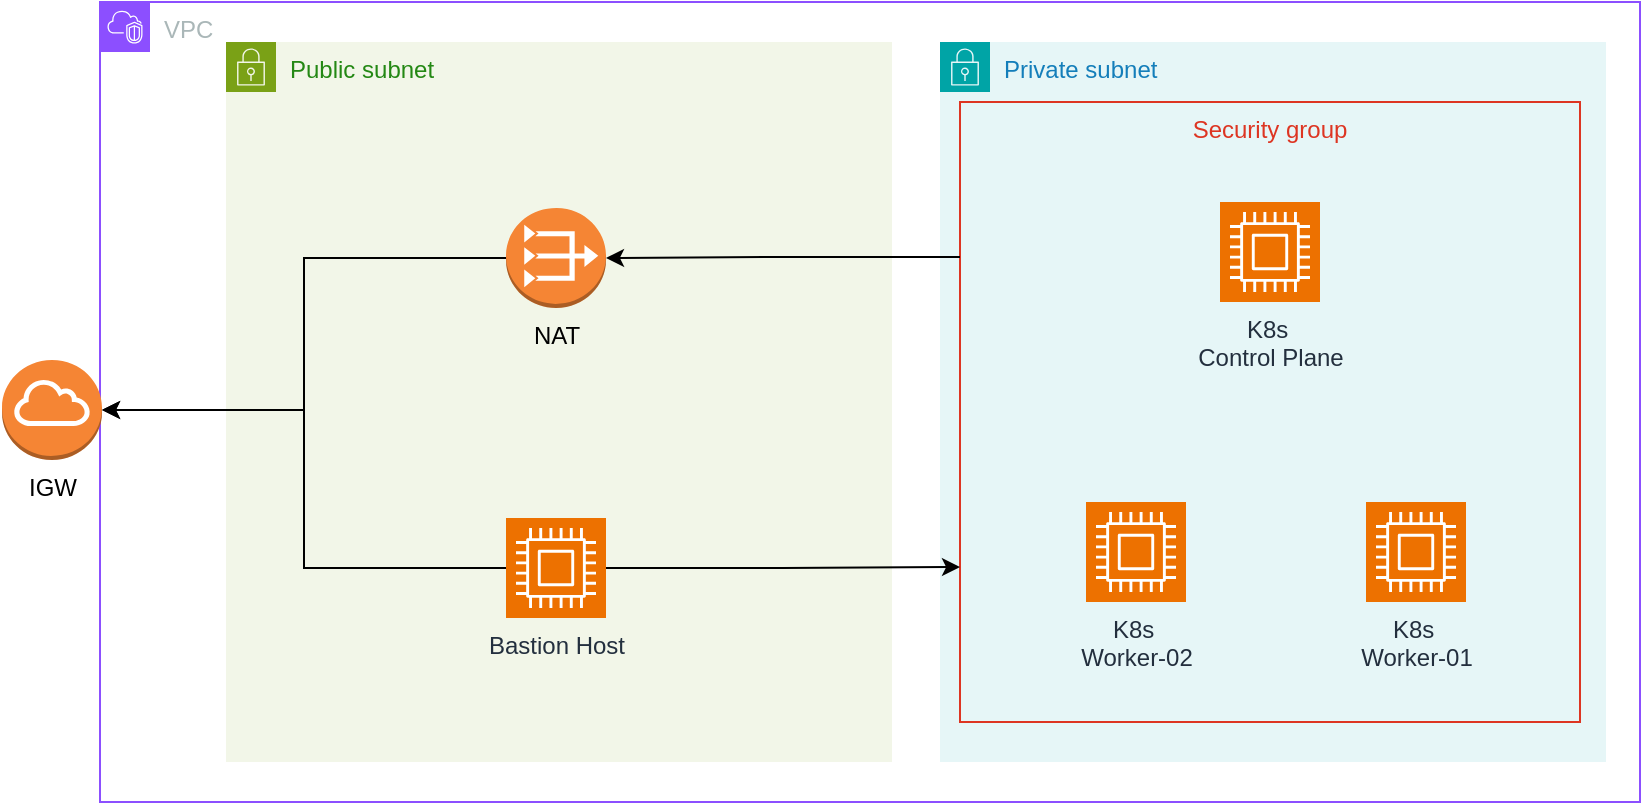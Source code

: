 <mxfile version="24.8.6">
  <diagram name="Page-1" id="mcimDOOWuthjmJZ7L6uf">
    <mxGraphModel dx="1026" dy="585" grid="1" gridSize="10" guides="1" tooltips="1" connect="1" arrows="1" fold="1" page="1" pageScale="1" pageWidth="827" pageHeight="1169" math="0" shadow="0">
      <root>
        <mxCell id="0" />
        <mxCell id="1" parent="0" />
        <mxCell id="G3EMOqsDXLiJ_njweZdT-1" value="VPC" style="points=[[0,0],[0.25,0],[0.5,0],[0.75,0],[1,0],[1,0.25],[1,0.5],[1,0.75],[1,1],[0.75,1],[0.5,1],[0.25,1],[0,1],[0,0.75],[0,0.5],[0,0.25]];outlineConnect=0;gradientColor=none;html=1;whiteSpace=wrap;fontSize=12;fontStyle=0;container=1;pointerEvents=0;collapsible=0;recursiveResize=0;shape=mxgraph.aws4.group;grIcon=mxgraph.aws4.group_vpc2;strokeColor=#8C4FFF;fillColor=none;verticalAlign=top;align=left;spacingLeft=30;fontColor=#AAB7B8;dashed=0;" vertex="1" parent="1">
          <mxGeometry x="57" y="100" width="770" height="400" as="geometry" />
        </mxCell>
        <mxCell id="G3EMOqsDXLiJ_njweZdT-3" value="Private subnet" style="points=[[0,0],[0.25,0],[0.5,0],[0.75,0],[1,0],[1,0.25],[1,0.5],[1,0.75],[1,1],[0.75,1],[0.5,1],[0.25,1],[0,1],[0,0.75],[0,0.5],[0,0.25]];outlineConnect=0;gradientColor=none;html=1;whiteSpace=wrap;fontSize=12;fontStyle=0;container=1;pointerEvents=0;collapsible=0;recursiveResize=0;shape=mxgraph.aws4.group;grIcon=mxgraph.aws4.group_security_group;grStroke=0;strokeColor=#00A4A6;fillColor=#E6F6F7;verticalAlign=top;align=left;spacingLeft=30;fontColor=#147EBA;dashed=0;" vertex="1" parent="G3EMOqsDXLiJ_njweZdT-1">
          <mxGeometry x="420" y="20" width="333" height="360" as="geometry" />
        </mxCell>
        <mxCell id="G3EMOqsDXLiJ_njweZdT-29" value="Security group" style="fillColor=none;strokeColor=#DD3522;verticalAlign=top;fontStyle=0;fontColor=#DD3522;whiteSpace=wrap;html=1;" vertex="1" parent="G3EMOqsDXLiJ_njweZdT-3">
          <mxGeometry x="10" y="30" width="310" height="310" as="geometry" />
        </mxCell>
        <mxCell id="G3EMOqsDXLiJ_njweZdT-5" value="K8s&amp;nbsp;&lt;div&gt;Control Plane&lt;/div&gt;" style="sketch=0;points=[[0,0,0],[0.25,0,0],[0.5,0,0],[0.75,0,0],[1,0,0],[0,1,0],[0.25,1,0],[0.5,1,0],[0.75,1,0],[1,1,0],[0,0.25,0],[0,0.5,0],[0,0.75,0],[1,0.25,0],[1,0.5,0],[1,0.75,0]];outlineConnect=0;fontColor=#232F3E;fillColor=#ED7100;strokeColor=#ffffff;dashed=0;verticalLabelPosition=bottom;verticalAlign=top;align=center;html=1;fontSize=12;fontStyle=0;aspect=fixed;shape=mxgraph.aws4.resourceIcon;resIcon=mxgraph.aws4.compute;" vertex="1" parent="G3EMOqsDXLiJ_njweZdT-3">
          <mxGeometry x="140" y="80" width="50" height="50" as="geometry" />
        </mxCell>
        <mxCell id="G3EMOqsDXLiJ_njweZdT-8" value="K8s&amp;nbsp;&lt;div&gt;Worker-01&lt;/div&gt;" style="sketch=0;points=[[0,0,0],[0.25,0,0],[0.5,0,0],[0.75,0,0],[1,0,0],[0,1,0],[0.25,1,0],[0.5,1,0],[0.75,1,0],[1,1,0],[0,0.25,0],[0,0.5,0],[0,0.75,0],[1,0.25,0],[1,0.5,0],[1,0.75,0]];outlineConnect=0;fontColor=#232F3E;fillColor=#ED7100;strokeColor=#ffffff;dashed=0;verticalLabelPosition=bottom;verticalAlign=top;align=center;html=1;fontSize=12;fontStyle=0;aspect=fixed;shape=mxgraph.aws4.resourceIcon;resIcon=mxgraph.aws4.compute;" vertex="1" parent="G3EMOqsDXLiJ_njweZdT-3">
          <mxGeometry x="213" y="230" width="50" height="50" as="geometry" />
        </mxCell>
        <mxCell id="G3EMOqsDXLiJ_njweZdT-9" value="K8s&amp;nbsp;&lt;div&gt;Worker-02&lt;/div&gt;" style="sketch=0;points=[[0,0,0],[0.25,0,0],[0.5,0,0],[0.75,0,0],[1,0,0],[0,1,0],[0.25,1,0],[0.5,1,0],[0.75,1,0],[1,1,0],[0,0.25,0],[0,0.5,0],[0,0.75,0],[1,0.25,0],[1,0.5,0],[1,0.75,0]];outlineConnect=0;fontColor=#232F3E;fillColor=#ED7100;strokeColor=#ffffff;dashed=0;verticalLabelPosition=bottom;verticalAlign=top;align=center;html=1;fontSize=12;fontStyle=0;aspect=fixed;shape=mxgraph.aws4.resourceIcon;resIcon=mxgraph.aws4.compute;" vertex="1" parent="G3EMOqsDXLiJ_njweZdT-3">
          <mxGeometry x="73" y="230" width="50" height="50" as="geometry" />
        </mxCell>
        <mxCell id="G3EMOqsDXLiJ_njweZdT-2" value="Public subnet" style="points=[[0,0],[0.25,0],[0.5,0],[0.75,0],[1,0],[1,0.25],[1,0.5],[1,0.75],[1,1],[0.75,1],[0.5,1],[0.25,1],[0,1],[0,0.75],[0,0.5],[0,0.25]];outlineConnect=0;gradientColor=none;html=1;whiteSpace=wrap;fontSize=12;fontStyle=0;container=1;pointerEvents=0;collapsible=0;recursiveResize=0;shape=mxgraph.aws4.group;grIcon=mxgraph.aws4.group_security_group;grStroke=0;strokeColor=#7AA116;fillColor=#F2F6E8;verticalAlign=top;align=left;spacingLeft=30;fontColor=#248814;dashed=0;" vertex="1" parent="G3EMOqsDXLiJ_njweZdT-1">
          <mxGeometry x="63" y="20" width="333" height="360" as="geometry" />
        </mxCell>
        <mxCell id="G3EMOqsDXLiJ_njweZdT-4" value="Bastion Host" style="sketch=0;points=[[0,0,0],[0.25,0,0],[0.5,0,0],[0.75,0,0],[1,0,0],[0,1,0],[0.25,1,0],[0.5,1,0],[0.75,1,0],[1,1,0],[0,0.25,0],[0,0.5,0],[0,0.75,0],[1,0.25,0],[1,0.5,0],[1,0.75,0]];outlineConnect=0;fontColor=#232F3E;fillColor=#ED7100;strokeColor=#ffffff;dashed=0;verticalLabelPosition=bottom;verticalAlign=top;align=center;html=1;fontSize=12;fontStyle=0;aspect=fixed;shape=mxgraph.aws4.resourceIcon;resIcon=mxgraph.aws4.compute;" vertex="1" parent="G3EMOqsDXLiJ_njweZdT-2">
          <mxGeometry x="140" y="238" width="50" height="50" as="geometry" />
        </mxCell>
        <mxCell id="G3EMOqsDXLiJ_njweZdT-11" value="NAT" style="outlineConnect=0;dashed=0;verticalLabelPosition=bottom;verticalAlign=top;align=center;html=1;shape=mxgraph.aws3.vpc_nat_gateway;fillColor=#F58534;gradientColor=none;" vertex="1" parent="G3EMOqsDXLiJ_njweZdT-2">
          <mxGeometry x="140" y="83" width="50" height="50" as="geometry" />
        </mxCell>
        <mxCell id="G3EMOqsDXLiJ_njweZdT-33" style="edgeStyle=orthogonalEdgeStyle;rounded=0;orthogonalLoop=1;jettySize=auto;html=1;exitX=0;exitY=0.25;exitDx=0;exitDy=0;entryX=1;entryY=0.5;entryDx=0;entryDy=0;entryPerimeter=0;" edge="1" parent="G3EMOqsDXLiJ_njweZdT-1" source="G3EMOqsDXLiJ_njweZdT-29" target="G3EMOqsDXLiJ_njweZdT-11">
          <mxGeometry relative="1" as="geometry" />
        </mxCell>
        <mxCell id="G3EMOqsDXLiJ_njweZdT-34" style="edgeStyle=orthogonalEdgeStyle;rounded=0;orthogonalLoop=1;jettySize=auto;html=1;entryX=0;entryY=0.75;entryDx=0;entryDy=0;" edge="1" parent="G3EMOqsDXLiJ_njweZdT-1" source="G3EMOqsDXLiJ_njweZdT-4" target="G3EMOqsDXLiJ_njweZdT-29">
          <mxGeometry relative="1" as="geometry" />
        </mxCell>
        <mxCell id="G3EMOqsDXLiJ_njweZdT-10" value="IGW" style="outlineConnect=0;dashed=0;verticalLabelPosition=bottom;verticalAlign=top;align=center;html=1;shape=mxgraph.aws3.internet_gateway;fillColor=#F58534;gradientColor=none;" vertex="1" parent="1">
          <mxGeometry x="8" y="279" width="50" height="50" as="geometry" />
        </mxCell>
        <mxCell id="G3EMOqsDXLiJ_njweZdT-23" style="edgeStyle=orthogonalEdgeStyle;rounded=0;orthogonalLoop=1;jettySize=auto;html=1;entryX=1;entryY=0.5;entryDx=0;entryDy=0;entryPerimeter=0;" edge="1" parent="1" source="G3EMOqsDXLiJ_njweZdT-11" target="G3EMOqsDXLiJ_njweZdT-10">
          <mxGeometry relative="1" as="geometry" />
        </mxCell>
        <mxCell id="G3EMOqsDXLiJ_njweZdT-24" style="edgeStyle=orthogonalEdgeStyle;rounded=0;orthogonalLoop=1;jettySize=auto;html=1;entryX=1;entryY=0.5;entryDx=0;entryDy=0;entryPerimeter=0;" edge="1" parent="1" source="G3EMOqsDXLiJ_njweZdT-4" target="G3EMOqsDXLiJ_njweZdT-10">
          <mxGeometry relative="1" as="geometry" />
        </mxCell>
      </root>
    </mxGraphModel>
  </diagram>
</mxfile>
